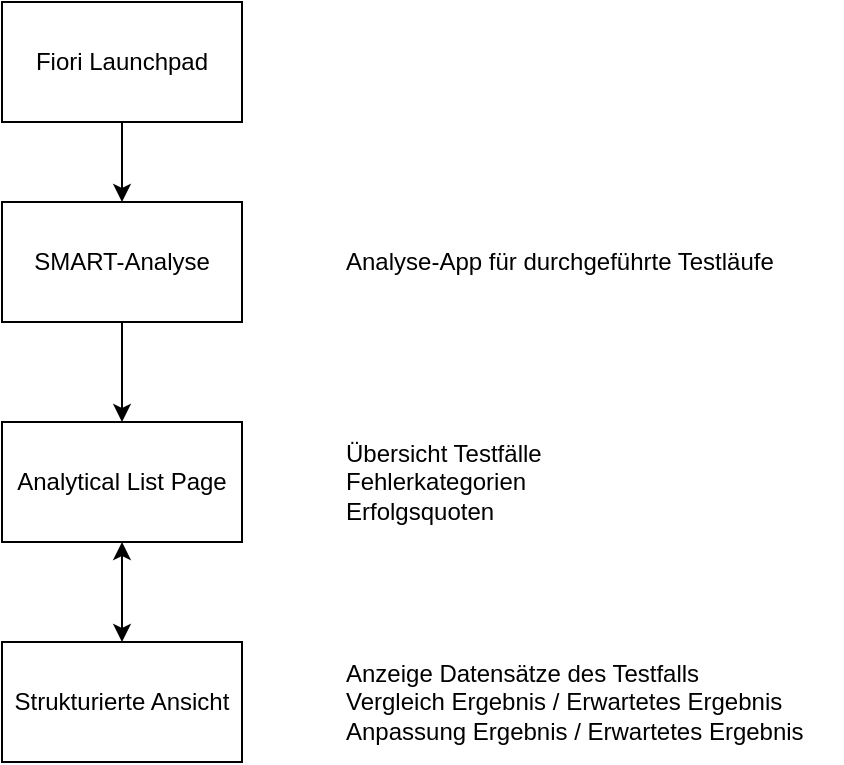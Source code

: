 <mxfile version="28.2.8">
  <diagram name="Seite-1" id="3jQrXUbkpkXriSrU0XMB">
    <mxGraphModel dx="863" dy="459" grid="1" gridSize="10" guides="1" tooltips="1" connect="1" arrows="1" fold="1" page="1" pageScale="1" pageWidth="827" pageHeight="1169" math="0" shadow="0">
      <root>
        <mxCell id="0" />
        <mxCell id="1" parent="0" />
        <mxCell id="ru2G3VzyaBEJT_psao-n-11" style="edgeStyle=orthogonalEdgeStyle;rounded=0;orthogonalLoop=1;jettySize=auto;html=1;" edge="1" parent="1" source="ru2G3VzyaBEJT_psao-n-2" target="ru2G3VzyaBEJT_psao-n-3">
          <mxGeometry relative="1" as="geometry" />
        </mxCell>
        <mxCell id="ru2G3VzyaBEJT_psao-n-2" value="Fiori Launchpad" style="rounded=0;whiteSpace=wrap;html=1;" vertex="1" parent="1">
          <mxGeometry x="230" y="50" width="120" height="60" as="geometry" />
        </mxCell>
        <mxCell id="ru2G3VzyaBEJT_psao-n-12" style="edgeStyle=orthogonalEdgeStyle;rounded=0;orthogonalLoop=1;jettySize=auto;html=1;" edge="1" parent="1" source="ru2G3VzyaBEJT_psao-n-3" target="ru2G3VzyaBEJT_psao-n-4">
          <mxGeometry relative="1" as="geometry" />
        </mxCell>
        <mxCell id="ru2G3VzyaBEJT_psao-n-3" value="SMART-Analyse" style="rounded=0;whiteSpace=wrap;html=1;" vertex="1" parent="1">
          <mxGeometry x="230" y="150" width="120" height="60" as="geometry" />
        </mxCell>
        <mxCell id="ru2G3VzyaBEJT_psao-n-13" style="edgeStyle=orthogonalEdgeStyle;rounded=0;orthogonalLoop=1;jettySize=auto;html=1;startArrow=classic;startFill=1;" edge="1" parent="1" source="ru2G3VzyaBEJT_psao-n-4" target="ru2G3VzyaBEJT_psao-n-5">
          <mxGeometry relative="1" as="geometry" />
        </mxCell>
        <mxCell id="ru2G3VzyaBEJT_psao-n-4" value="Analytical List Page" style="rounded=0;whiteSpace=wrap;html=1;" vertex="1" parent="1">
          <mxGeometry x="230" y="260" width="120" height="60" as="geometry" />
        </mxCell>
        <mxCell id="ru2G3VzyaBEJT_psao-n-5" value="Strukturierte Ansicht" style="rounded=0;whiteSpace=wrap;html=1;" vertex="1" parent="1">
          <mxGeometry x="230" y="370" width="120" height="60" as="geometry" />
        </mxCell>
        <mxCell id="ru2G3VzyaBEJT_psao-n-6" value="Analyse-App für durchgeführte Testläufe" style="text;html=1;whiteSpace=wrap;strokeColor=none;fillColor=none;align=left;verticalAlign=middle;rounded=0;" vertex="1" parent="1">
          <mxGeometry x="400" y="150" width="250" height="60" as="geometry" />
        </mxCell>
        <mxCell id="ru2G3VzyaBEJT_psao-n-9" value="Anzeige Datensätze des Testfalls&lt;div&gt;Vergleich Ergebnis / Erwartetes Ergebnis&lt;/div&gt;&lt;div&gt;Anpassung&amp;nbsp;&lt;span style=&quot;background-color: transparent; color: light-dark(rgb(0, 0, 0), rgb(255, 255, 255));&quot;&gt;Ergebnis / Erwartetes Ergebnis&lt;/span&gt;&lt;/div&gt;" style="text;html=1;whiteSpace=wrap;strokeColor=none;fillColor=none;align=left;verticalAlign=middle;rounded=0;" vertex="1" parent="1">
          <mxGeometry x="400" y="370" width="250" height="60" as="geometry" />
        </mxCell>
        <mxCell id="ru2G3VzyaBEJT_psao-n-10" value="Übersicht Testfälle&lt;div&gt;Fehlerkategorien&lt;/div&gt;&lt;div&gt;Erfolgsquoten&lt;/div&gt;" style="text;html=1;whiteSpace=wrap;strokeColor=none;fillColor=none;align=left;verticalAlign=middle;rounded=0;" vertex="1" parent="1">
          <mxGeometry x="400" y="260" width="250" height="60" as="geometry" />
        </mxCell>
      </root>
    </mxGraphModel>
  </diagram>
</mxfile>
